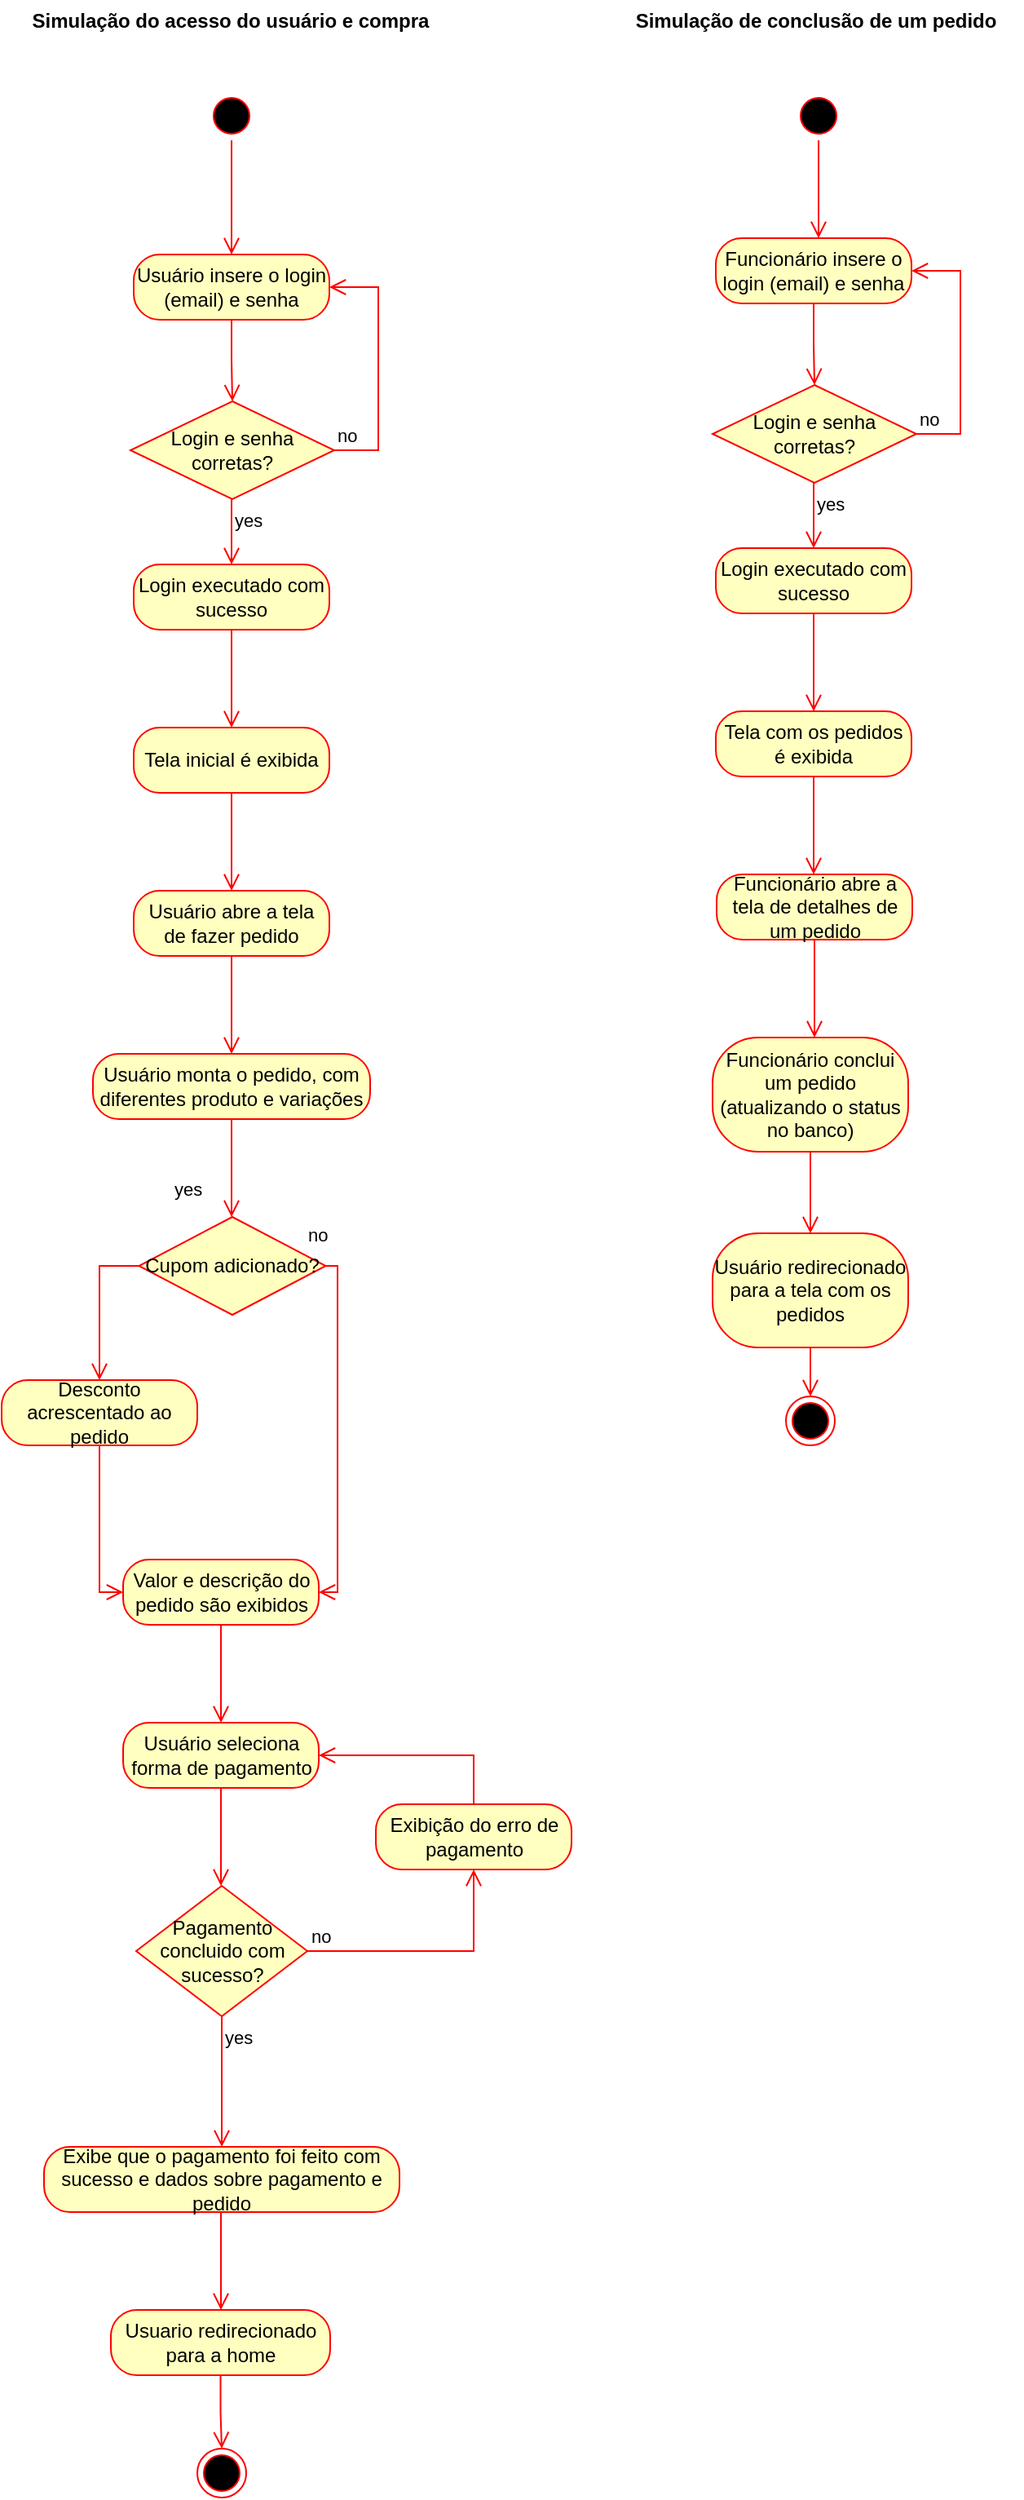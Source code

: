 <mxfile version="21.2.9" type="device">
  <diagram name="Página-1" id="Flex8AOAfiDqE0RtpqsJ">
    <mxGraphModel dx="1393" dy="1939" grid="1" gridSize="10" guides="1" tooltips="1" connect="1" arrows="1" fold="1" page="1" pageScale="1" pageWidth="827" pageHeight="1169" math="0" shadow="0">
      <root>
        <mxCell id="0" />
        <mxCell id="1" parent="0" />
        <mxCell id="VFXpTARo4LACXK-h7Lb1-1" value="" style="ellipse;html=1;shape=startState;fillColor=#000000;strokeColor=#ff0000;" parent="1" vertex="1">
          <mxGeometry x="140" y="30" width="30" height="30" as="geometry" />
        </mxCell>
        <mxCell id="VFXpTARo4LACXK-h7Lb1-2" value="" style="edgeStyle=orthogonalEdgeStyle;html=1;verticalAlign=bottom;endArrow=open;endSize=8;strokeColor=#ff0000;rounded=0;entryX=0.5;entryY=0;entryDx=0;entryDy=0;" parent="1" source="VFXpTARo4LACXK-h7Lb1-1" target="VFXpTARo4LACXK-h7Lb1-3" edge="1">
          <mxGeometry relative="1" as="geometry">
            <mxPoint x="155" y="120" as="targetPoint" />
          </mxGeometry>
        </mxCell>
        <mxCell id="VFXpTARo4LACXK-h7Lb1-3" value="Usuário insere o login (email) e senha" style="rounded=1;whiteSpace=wrap;html=1;arcSize=40;fontColor=#000000;fillColor=#ffffc0;strokeColor=#ff0000;" parent="1" vertex="1">
          <mxGeometry x="95" y="130" width="120" height="40" as="geometry" />
        </mxCell>
        <mxCell id="VFXpTARo4LACXK-h7Lb1-4" value="" style="edgeStyle=orthogonalEdgeStyle;html=1;verticalAlign=bottom;endArrow=open;endSize=8;strokeColor=#ff0000;rounded=0;entryX=0.5;entryY=0;entryDx=0;entryDy=0;" parent="1" source="VFXpTARo4LACXK-h7Lb1-3" target="VFXpTARo4LACXK-h7Lb1-11" edge="1">
          <mxGeometry relative="1" as="geometry">
            <mxPoint x="155" y="210" as="targetPoint" />
          </mxGeometry>
        </mxCell>
        <mxCell id="VFXpTARo4LACXK-h7Lb1-11" value="Login e senha corretas?" style="rhombus;whiteSpace=wrap;html=1;fontColor=#000000;fillColor=#ffffc0;strokeColor=#ff0000;" parent="1" vertex="1">
          <mxGeometry x="93" y="220" width="125" height="60" as="geometry" />
        </mxCell>
        <mxCell id="VFXpTARo4LACXK-h7Lb1-12" value="no" style="edgeStyle=orthogonalEdgeStyle;html=1;align=left;verticalAlign=bottom;endArrow=open;endSize=8;strokeColor=#ff0000;rounded=0;entryX=1;entryY=0.5;entryDx=0;entryDy=0;exitX=1;exitY=0.5;exitDx=0;exitDy=0;" parent="1" source="VFXpTARo4LACXK-h7Lb1-11" target="VFXpTARo4LACXK-h7Lb1-3" edge="1">
          <mxGeometry x="-1" relative="1" as="geometry">
            <mxPoint x="295" y="240" as="targetPoint" />
            <Array as="points">
              <mxPoint x="245" y="250" />
              <mxPoint x="245" y="150" />
            </Array>
          </mxGeometry>
        </mxCell>
        <mxCell id="VFXpTARo4LACXK-h7Lb1-13" value="yes" style="edgeStyle=orthogonalEdgeStyle;html=1;align=left;verticalAlign=top;endArrow=open;endSize=8;strokeColor=#ff0000;rounded=0;" parent="1" source="VFXpTARo4LACXK-h7Lb1-11" edge="1">
          <mxGeometry x="-1" relative="1" as="geometry">
            <mxPoint x="155" y="320" as="targetPoint" />
          </mxGeometry>
        </mxCell>
        <mxCell id="VFXpTARo4LACXK-h7Lb1-14" value="Login executado com sucesso" style="rounded=1;whiteSpace=wrap;html=1;arcSize=40;fontColor=#000000;fillColor=#ffffc0;strokeColor=#ff0000;" parent="1" vertex="1">
          <mxGeometry x="95" y="320" width="120" height="40" as="geometry" />
        </mxCell>
        <mxCell id="VFXpTARo4LACXK-h7Lb1-15" value="" style="edgeStyle=orthogonalEdgeStyle;html=1;verticalAlign=bottom;endArrow=open;endSize=8;strokeColor=#ff0000;rounded=0;" parent="1" source="VFXpTARo4LACXK-h7Lb1-14" edge="1">
          <mxGeometry relative="1" as="geometry">
            <mxPoint x="155" y="420" as="targetPoint" />
          </mxGeometry>
        </mxCell>
        <mxCell id="VFXpTARo4LACXK-h7Lb1-16" value="Tela inicial é exibida" style="rounded=1;whiteSpace=wrap;html=1;arcSize=40;fontColor=#000000;fillColor=#ffffc0;strokeColor=#ff0000;" parent="1" vertex="1">
          <mxGeometry x="95" y="420" width="120" height="40" as="geometry" />
        </mxCell>
        <mxCell id="VFXpTARo4LACXK-h7Lb1-17" value="" style="edgeStyle=orthogonalEdgeStyle;html=1;verticalAlign=bottom;endArrow=open;endSize=8;strokeColor=#ff0000;rounded=0;" parent="1" source="VFXpTARo4LACXK-h7Lb1-16" edge="1">
          <mxGeometry relative="1" as="geometry">
            <mxPoint x="155" y="520" as="targetPoint" />
          </mxGeometry>
        </mxCell>
        <mxCell id="VFXpTARo4LACXK-h7Lb1-18" value="Usuário abre a tela de fazer pedido" style="rounded=1;whiteSpace=wrap;html=1;arcSize=40;fontColor=#000000;fillColor=#ffffc0;strokeColor=#ff0000;" parent="1" vertex="1">
          <mxGeometry x="95" y="520" width="120" height="40" as="geometry" />
        </mxCell>
        <mxCell id="VFXpTARo4LACXK-h7Lb1-19" value="" style="edgeStyle=orthogonalEdgeStyle;html=1;verticalAlign=bottom;endArrow=open;endSize=8;strokeColor=#ff0000;rounded=0;" parent="1" source="VFXpTARo4LACXK-h7Lb1-18" edge="1">
          <mxGeometry relative="1" as="geometry">
            <mxPoint x="155" y="620" as="targetPoint" />
          </mxGeometry>
        </mxCell>
        <mxCell id="VFXpTARo4LACXK-h7Lb1-20" value="Usuário monta o pedido, com diferentes produto e variações" style="rounded=1;whiteSpace=wrap;html=1;arcSize=40;fontColor=#000000;fillColor=#ffffc0;strokeColor=#ff0000;" parent="1" vertex="1">
          <mxGeometry x="70" y="620" width="170" height="40" as="geometry" />
        </mxCell>
        <mxCell id="VFXpTARo4LACXK-h7Lb1-21" value="" style="edgeStyle=orthogonalEdgeStyle;html=1;verticalAlign=bottom;endArrow=open;endSize=8;strokeColor=#ff0000;rounded=0;" parent="1" source="VFXpTARo4LACXK-h7Lb1-20" edge="1">
          <mxGeometry relative="1" as="geometry">
            <mxPoint x="155" y="720" as="targetPoint" />
          </mxGeometry>
        </mxCell>
        <mxCell id="VFXpTARo4LACXK-h7Lb1-22" value="Valor e descrição do pedido são exibidos" style="rounded=1;whiteSpace=wrap;html=1;arcSize=40;fontColor=#000000;fillColor=#ffffc0;strokeColor=#ff0000;" parent="1" vertex="1">
          <mxGeometry x="88.5" y="930" width="120" height="40" as="geometry" />
        </mxCell>
        <mxCell id="VFXpTARo4LACXK-h7Lb1-23" value="" style="edgeStyle=orthogonalEdgeStyle;html=1;verticalAlign=bottom;endArrow=open;endSize=8;strokeColor=#ff0000;rounded=0;" parent="1" source="VFXpTARo4LACXK-h7Lb1-22" edge="1">
          <mxGeometry relative="1" as="geometry">
            <mxPoint x="148.5" y="1030" as="targetPoint" />
          </mxGeometry>
        </mxCell>
        <mxCell id="VFXpTARo4LACXK-h7Lb1-24" value="Usuário seleciona forma de pagamento" style="rounded=1;whiteSpace=wrap;html=1;arcSize=40;fontColor=#000000;fillColor=#ffffc0;strokeColor=#ff0000;" parent="1" vertex="1">
          <mxGeometry x="88.5" y="1030" width="120" height="40" as="geometry" />
        </mxCell>
        <mxCell id="VFXpTARo4LACXK-h7Lb1-25" value="" style="edgeStyle=orthogonalEdgeStyle;html=1;verticalAlign=bottom;endArrow=open;endSize=8;strokeColor=#ff0000;rounded=0;" parent="1" source="VFXpTARo4LACXK-h7Lb1-24" edge="1">
          <mxGeometry relative="1" as="geometry">
            <mxPoint x="148.5" y="1130" as="targetPoint" />
          </mxGeometry>
        </mxCell>
        <mxCell id="VFXpTARo4LACXK-h7Lb1-30" value="Pagamento concluido com sucesso?" style="rhombus;whiteSpace=wrap;html=1;fontColor=#000000;fillColor=#ffffc0;strokeColor=#ff0000;" parent="1" vertex="1">
          <mxGeometry x="96.5" y="1130" width="105" height="80" as="geometry" />
        </mxCell>
        <mxCell id="VFXpTARo4LACXK-h7Lb1-31" value="no" style="edgeStyle=orthogonalEdgeStyle;html=1;align=left;verticalAlign=bottom;endArrow=open;endSize=8;strokeColor=#ff0000;rounded=0;exitX=1;exitY=0.5;exitDx=0;exitDy=0;" parent="1" source="VFXpTARo4LACXK-h7Lb1-30" target="VFXpTARo4LACXK-h7Lb1-33" edge="1">
          <mxGeometry x="-1" relative="1" as="geometry">
            <mxPoint x="283.5" y="1150" as="targetPoint" />
            <Array as="points">
              <mxPoint x="303.5" y="1170" />
            </Array>
          </mxGeometry>
        </mxCell>
        <mxCell id="VFXpTARo4LACXK-h7Lb1-32" value="yes" style="edgeStyle=orthogonalEdgeStyle;html=1;align=left;verticalAlign=top;endArrow=open;endSize=8;strokeColor=#ff0000;rounded=0;entryX=0.5;entryY=0;entryDx=0;entryDy=0;" parent="1" source="VFXpTARo4LACXK-h7Lb1-30" edge="1" target="VFXpTARo4LACXK-h7Lb1-36">
          <mxGeometry x="-1" relative="1" as="geometry">
            <mxPoint x="148.5" y="1230" as="targetPoint" />
          </mxGeometry>
        </mxCell>
        <mxCell id="VFXpTARo4LACXK-h7Lb1-33" value="Exibição do erro de pagamento" style="rounded=1;whiteSpace=wrap;html=1;arcSize=40;fontColor=#000000;fillColor=#ffffc0;strokeColor=#ff0000;" parent="1" vertex="1">
          <mxGeometry x="243.5" y="1080" width="120" height="40" as="geometry" />
        </mxCell>
        <mxCell id="VFXpTARo4LACXK-h7Lb1-35" value="" style="edgeStyle=orthogonalEdgeStyle;html=1;verticalAlign=bottom;endArrow=open;endSize=8;strokeColor=#ff0000;rounded=0;exitX=0.5;exitY=0;exitDx=0;exitDy=0;entryX=1;entryY=0.5;entryDx=0;entryDy=0;" parent="1" source="VFXpTARo4LACXK-h7Lb1-33" target="VFXpTARo4LACXK-h7Lb1-24" edge="1">
          <mxGeometry relative="1" as="geometry">
            <mxPoint x="158.5" y="1140" as="targetPoint" />
            <mxPoint x="158.5" y="1080" as="sourcePoint" />
          </mxGeometry>
        </mxCell>
        <mxCell id="VFXpTARo4LACXK-h7Lb1-36" value="Exibe que o pagamento foi feito com sucesso e dados sobre pagamento e pedido" style="rounded=1;whiteSpace=wrap;html=1;arcSize=40;fontColor=#000000;fillColor=#ffffc0;strokeColor=#ff0000;" parent="1" vertex="1">
          <mxGeometry x="40" y="1290" width="218" height="40" as="geometry" />
        </mxCell>
        <mxCell id="VFXpTARo4LACXK-h7Lb1-37" value="" style="edgeStyle=orthogonalEdgeStyle;html=1;verticalAlign=bottom;endArrow=open;endSize=8;strokeColor=#ff0000;rounded=0;" parent="1" source="VFXpTARo4LACXK-h7Lb1-36" edge="1">
          <mxGeometry relative="1" as="geometry">
            <mxPoint x="148.5" y="1390" as="targetPoint" />
          </mxGeometry>
        </mxCell>
        <mxCell id="VFXpTARo4LACXK-h7Lb1-38" value="Usuario redirecionado para a home" style="rounded=1;whiteSpace=wrap;html=1;arcSize=40;fontColor=#000000;fillColor=#ffffc0;strokeColor=#ff0000;" parent="1" vertex="1">
          <mxGeometry x="81" y="1390" width="134.5" height="40" as="geometry" />
        </mxCell>
        <mxCell id="VFXpTARo4LACXK-h7Lb1-39" value="" style="edgeStyle=orthogonalEdgeStyle;html=1;verticalAlign=bottom;endArrow=open;endSize=8;strokeColor=#ff0000;rounded=0;" parent="1" source="VFXpTARo4LACXK-h7Lb1-38" target="VFXpTARo4LACXK-h7Lb1-40" edge="1">
          <mxGeometry relative="1" as="geometry">
            <mxPoint x="149" y="1490" as="targetPoint" />
          </mxGeometry>
        </mxCell>
        <mxCell id="VFXpTARo4LACXK-h7Lb1-40" value="" style="ellipse;html=1;shape=endState;fillColor=#000000;strokeColor=#ff0000;" parent="1" vertex="1">
          <mxGeometry x="134" y="1475" width="30" height="30" as="geometry" />
        </mxCell>
        <mxCell id="VFXpTARo4LACXK-h7Lb1-41" value="" style="ellipse;html=1;shape=startState;fillColor=#000000;strokeColor=#ff0000;" parent="1" vertex="1">
          <mxGeometry x="500" y="30" width="30" height="30" as="geometry" />
        </mxCell>
        <mxCell id="VFXpTARo4LACXK-h7Lb1-42" value="" style="edgeStyle=orthogonalEdgeStyle;html=1;verticalAlign=bottom;endArrow=open;endSize=8;strokeColor=#ff0000;rounded=0;" parent="1" source="VFXpTARo4LACXK-h7Lb1-41" edge="1">
          <mxGeometry relative="1" as="geometry">
            <mxPoint x="515" y="120" as="targetPoint" />
          </mxGeometry>
        </mxCell>
        <mxCell id="VFXpTARo4LACXK-h7Lb1-43" value="Simulação do acesso do usuário e compra" style="text;align=center;fontStyle=1;verticalAlign=middle;spacingLeft=3;spacingRight=3;strokeColor=none;rotatable=0;points=[[0,0.5],[1,0.5]];portConstraint=eastwest;html=1;" parent="1" vertex="1">
          <mxGeometry x="26.75" y="-26" width="254.5" height="26" as="geometry" />
        </mxCell>
        <mxCell id="VFXpTARo4LACXK-h7Lb1-44" value="Funcionário insere o login (email) e senha" style="rounded=1;whiteSpace=wrap;html=1;arcSize=40;fontColor=#000000;fillColor=#ffffc0;strokeColor=#ff0000;" parent="1" vertex="1">
          <mxGeometry x="452" y="120" width="120" height="40" as="geometry" />
        </mxCell>
        <mxCell id="VFXpTARo4LACXK-h7Lb1-45" value="" style="edgeStyle=orthogonalEdgeStyle;html=1;verticalAlign=bottom;endArrow=open;endSize=8;strokeColor=#ff0000;rounded=0;entryX=0.5;entryY=0;entryDx=0;entryDy=0;" parent="1" source="VFXpTARo4LACXK-h7Lb1-44" target="VFXpTARo4LACXK-h7Lb1-46" edge="1">
          <mxGeometry relative="1" as="geometry">
            <mxPoint x="512" y="200" as="targetPoint" />
          </mxGeometry>
        </mxCell>
        <mxCell id="VFXpTARo4LACXK-h7Lb1-46" value="Login e senha corretas?" style="rhombus;whiteSpace=wrap;html=1;fontColor=#000000;fillColor=#ffffc0;strokeColor=#ff0000;" parent="1" vertex="1">
          <mxGeometry x="450" y="210" width="125" height="60" as="geometry" />
        </mxCell>
        <mxCell id="VFXpTARo4LACXK-h7Lb1-47" value="no" style="edgeStyle=orthogonalEdgeStyle;html=1;align=left;verticalAlign=bottom;endArrow=open;endSize=8;strokeColor=#ff0000;rounded=0;entryX=1;entryY=0.5;entryDx=0;entryDy=0;exitX=1;exitY=0.5;exitDx=0;exitDy=0;" parent="1" source="VFXpTARo4LACXK-h7Lb1-46" target="VFXpTARo4LACXK-h7Lb1-44" edge="1">
          <mxGeometry x="-1" relative="1" as="geometry">
            <mxPoint x="652" y="230" as="targetPoint" />
            <Array as="points">
              <mxPoint x="602" y="240" />
              <mxPoint x="602" y="140" />
            </Array>
          </mxGeometry>
        </mxCell>
        <mxCell id="VFXpTARo4LACXK-h7Lb1-48" value="yes" style="edgeStyle=orthogonalEdgeStyle;html=1;align=left;verticalAlign=top;endArrow=open;endSize=8;strokeColor=#ff0000;rounded=0;" parent="1" source="VFXpTARo4LACXK-h7Lb1-46" edge="1">
          <mxGeometry x="-1" relative="1" as="geometry">
            <mxPoint x="512" y="310" as="targetPoint" />
          </mxGeometry>
        </mxCell>
        <mxCell id="VFXpTARo4LACXK-h7Lb1-49" value="Login executado com sucesso" style="rounded=1;whiteSpace=wrap;html=1;arcSize=40;fontColor=#000000;fillColor=#ffffc0;strokeColor=#ff0000;" parent="1" vertex="1">
          <mxGeometry x="452" y="310" width="120" height="40" as="geometry" />
        </mxCell>
        <mxCell id="VFXpTARo4LACXK-h7Lb1-50" value="" style="edgeStyle=orthogonalEdgeStyle;html=1;verticalAlign=bottom;endArrow=open;endSize=8;strokeColor=#ff0000;rounded=0;" parent="1" source="VFXpTARo4LACXK-h7Lb1-49" edge="1">
          <mxGeometry relative="1" as="geometry">
            <mxPoint x="512" y="410" as="targetPoint" />
          </mxGeometry>
        </mxCell>
        <mxCell id="VFXpTARo4LACXK-h7Lb1-51" value="Tela com os pedidos é exibida" style="rounded=1;whiteSpace=wrap;html=1;arcSize=40;fontColor=#000000;fillColor=#ffffc0;strokeColor=#ff0000;" parent="1" vertex="1">
          <mxGeometry x="452" y="410" width="120" height="40" as="geometry" />
        </mxCell>
        <mxCell id="VFXpTARo4LACXK-h7Lb1-52" value="" style="edgeStyle=orthogonalEdgeStyle;html=1;verticalAlign=bottom;endArrow=open;endSize=8;strokeColor=#ff0000;rounded=0;" parent="1" source="VFXpTARo4LACXK-h7Lb1-51" edge="1">
          <mxGeometry relative="1" as="geometry">
            <mxPoint x="512" y="510" as="targetPoint" />
          </mxGeometry>
        </mxCell>
        <mxCell id="VFXpTARo4LACXK-h7Lb1-53" value="Funcionário abre a tela de detalhes de um pedido" style="rounded=1;whiteSpace=wrap;html=1;arcSize=40;fontColor=#000000;fillColor=#ffffc0;strokeColor=#ff0000;" parent="1" vertex="1">
          <mxGeometry x="452.5" y="510" width="120" height="40" as="geometry" />
        </mxCell>
        <mxCell id="VFXpTARo4LACXK-h7Lb1-54" value="" style="edgeStyle=orthogonalEdgeStyle;html=1;verticalAlign=bottom;endArrow=open;endSize=8;strokeColor=#ff0000;rounded=0;" parent="1" source="VFXpTARo4LACXK-h7Lb1-53" edge="1">
          <mxGeometry relative="1" as="geometry">
            <mxPoint x="512.5" y="610" as="targetPoint" />
          </mxGeometry>
        </mxCell>
        <mxCell id="V3f_70Py-UHF7BJFfj_b-1" value="Funcionário conclui um pedido (atualizando o status no banco)" style="rounded=1;whiteSpace=wrap;html=1;arcSize=40;fontColor=#000000;fillColor=#ffffc0;strokeColor=#ff0000;" parent="1" vertex="1">
          <mxGeometry x="450" y="610" width="120" height="70" as="geometry" />
        </mxCell>
        <mxCell id="V3f_70Py-UHF7BJFfj_b-5" value="Usuário redirecionado para a tela com os pedidos" style="rounded=1;whiteSpace=wrap;html=1;arcSize=40;fontColor=#000000;fillColor=#ffffc0;strokeColor=#ff0000;" parent="1" vertex="1">
          <mxGeometry x="450" y="730" width="120" height="70" as="geometry" />
        </mxCell>
        <mxCell id="V3f_70Py-UHF7BJFfj_b-6" value="" style="edgeStyle=orthogonalEdgeStyle;html=1;verticalAlign=bottom;endArrow=open;endSize=8;strokeColor=#ff0000;rounded=0;" parent="1" source="V3f_70Py-UHF7BJFfj_b-5" edge="1">
          <mxGeometry relative="1" as="geometry">
            <mxPoint x="510" y="830" as="targetPoint" />
          </mxGeometry>
        </mxCell>
        <mxCell id="V3f_70Py-UHF7BJFfj_b-7" value="" style="edgeStyle=orthogonalEdgeStyle;html=1;verticalAlign=bottom;endArrow=open;endSize=8;strokeColor=#ff0000;rounded=0;exitX=0.5;exitY=1;exitDx=0;exitDy=0;" parent="1" source="V3f_70Py-UHF7BJFfj_b-1" edge="1">
          <mxGeometry relative="1" as="geometry">
            <mxPoint x="510" y="730" as="targetPoint" />
            <mxPoint x="520" y="780" as="sourcePoint" />
          </mxGeometry>
        </mxCell>
        <mxCell id="sJxk6HCXKoNW4S3Fduhp-3" value="" style="ellipse;html=1;shape=endState;fillColor=#000000;strokeColor=#ff0000;" vertex="1" parent="1">
          <mxGeometry x="495" y="830" width="30" height="30" as="geometry" />
        </mxCell>
        <mxCell id="sJxk6HCXKoNW4S3Fduhp-4" value="Simulação de conclusão de um pedido" style="text;align=center;fontStyle=1;verticalAlign=middle;spacingLeft=3;spacingRight=3;strokeColor=none;rotatable=0;points=[[0,0.5],[1,0.5]];portConstraint=eastwest;html=1;" vertex="1" parent="1">
          <mxGeometry x="385.25" y="-26" width="254.5" height="26" as="geometry" />
        </mxCell>
        <mxCell id="sJxk6HCXKoNW4S3Fduhp-7" value="Cupom adicionado?" style="rhombus;whiteSpace=wrap;html=1;fontColor=#000000;fillColor=#ffffc0;strokeColor=#ff0000;" vertex="1" parent="1">
          <mxGeometry x="98.25" y="720" width="114.5" height="60" as="geometry" />
        </mxCell>
        <mxCell id="sJxk6HCXKoNW4S3Fduhp-8" value="no" style="edgeStyle=orthogonalEdgeStyle;html=1;align=left;verticalAlign=bottom;endArrow=open;endSize=8;strokeColor=#ff0000;rounded=0;exitX=1;exitY=0.5;exitDx=0;exitDy=0;" edge="1" source="sJxk6HCXKoNW4S3Fduhp-7" parent="1" target="VFXpTARo4LACXK-h7Lb1-22">
          <mxGeometry x="-1" y="16" relative="1" as="geometry">
            <mxPoint x="220" y="820" as="targetPoint" />
            <Array as="points">
              <mxPoint x="220" y="750" />
              <mxPoint x="220" y="950" />
            </Array>
            <mxPoint x="-13" y="6" as="offset" />
          </mxGeometry>
        </mxCell>
        <mxCell id="sJxk6HCXKoNW4S3Fduhp-9" value="yes" style="edgeStyle=orthogonalEdgeStyle;html=1;align=left;verticalAlign=top;endArrow=open;endSize=8;strokeColor=#ff0000;rounded=0;exitX=0;exitY=0.5;exitDx=0;exitDy=0;entryX=0.5;entryY=0;entryDx=0;entryDy=0;" edge="1" source="sJxk6HCXKoNW4S3Fduhp-7" parent="1" target="sJxk6HCXKoNW4S3Fduhp-10">
          <mxGeometry x="-0.793" y="-30" relative="1" as="geometry">
            <mxPoint x="90" y="820" as="targetPoint" />
            <Array as="points">
              <mxPoint x="74" y="750" />
            </Array>
            <mxPoint x="30" y="-30" as="offset" />
          </mxGeometry>
        </mxCell>
        <mxCell id="sJxk6HCXKoNW4S3Fduhp-10" value="Desconto acrescentado ao pedido" style="rounded=1;whiteSpace=wrap;html=1;arcSize=40;fontColor=#000000;fillColor=#ffffc0;strokeColor=#ff0000;" vertex="1" parent="1">
          <mxGeometry x="14" y="820" width="120" height="40" as="geometry" />
        </mxCell>
        <mxCell id="sJxk6HCXKoNW4S3Fduhp-11" value="" style="edgeStyle=orthogonalEdgeStyle;html=1;verticalAlign=bottom;endArrow=open;endSize=8;strokeColor=#ff0000;rounded=0;entryX=0;entryY=0.5;entryDx=0;entryDy=0;" edge="1" source="sJxk6HCXKoNW4S3Fduhp-10" parent="1" target="VFXpTARo4LACXK-h7Lb1-22">
          <mxGeometry relative="1" as="geometry">
            <mxPoint x="90" y="920" as="targetPoint" />
          </mxGeometry>
        </mxCell>
      </root>
    </mxGraphModel>
  </diagram>
</mxfile>
